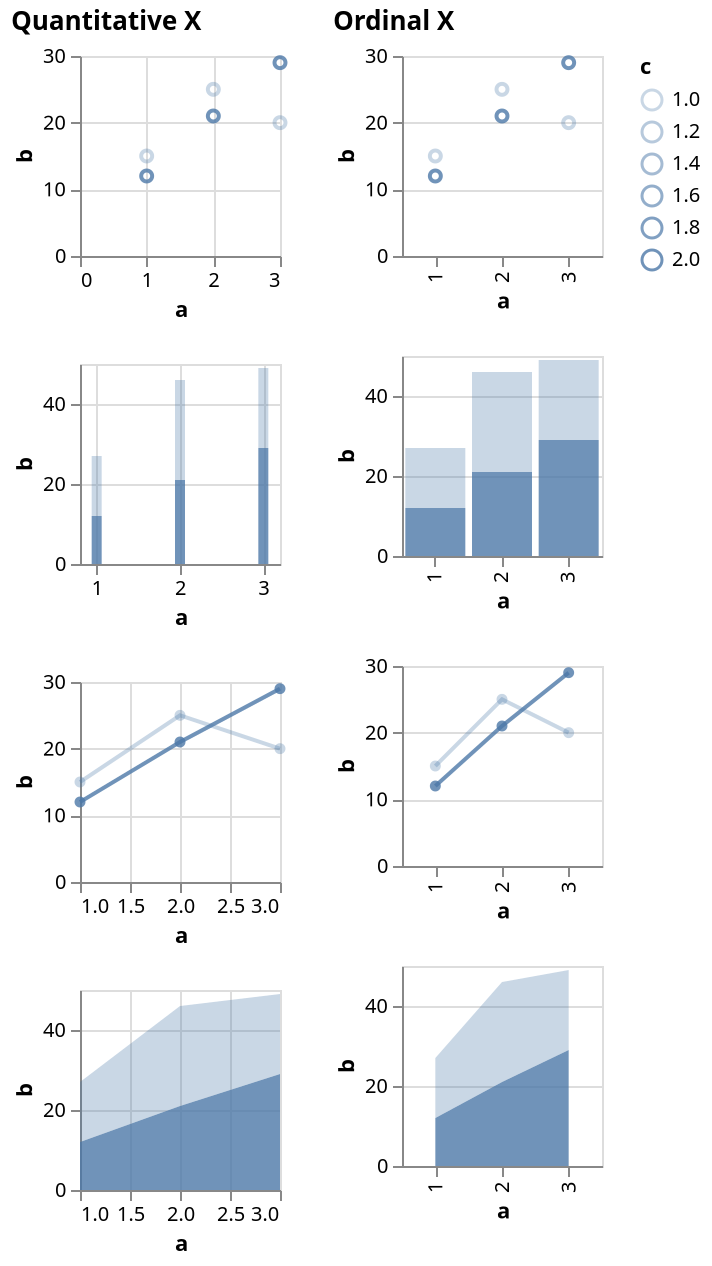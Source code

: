 {
  "$schema": "https://vega.github.io/schema/vega/v5.json",
  "description": "Testing invalid",
  "background": "white",
  "padding": 5,
  "data": [
    {
      "name": "source_0",
      "values": [
        {"a": 1, "b": 15, "c": 1},
        {"a": 2, "b": 25, "c": 1},
        {"a": 3, "b": 20, "c": 1},
        {"a": 1, "b": 12, "c": 2},
        {"a": 2, "b": 21, "c": 2},
        {"a": 3, "b": 29, "c": 2},
        {"a": 1, "b": 8, "c": null},
        {"a": 2, "b": 31, "c": null},
        {"a": 3, "b": 49, "c": null}
      ]
    },
    {
      "name": "data_0",
      "source": "source_0",
      "transform": [
        {"type": "formula", "expr": "toNumber(datum[\"a\"])", "as": "a"}
      ]
    },
    {
      "name": "data_1",
      "source": "data_0",
      "transform": [
        {
          "type": "filter",
          "expr": "isValid(datum[\"a\"]) && isFinite(+datum[\"a\"]) && isValid(datum[\"b\"]) && isFinite(+datum[\"b\"]) && isValid(datum[\"c\"]) && isFinite(+datum[\"c\"])"
        }
      ]
    },
    {
      "name": "data_2",
      "source": "data_0",
      "transform": [
        {
          "type": "stack",
          "groupby": ["a"],
          "field": "b",
          "sort": {"field": ["c"], "order": ["descending"]},
          "as": ["b_start", "b_end"],
          "offset": "zero"
        },
        {
          "type": "filter",
          "expr": "isValid(datum[\"a\"]) && isFinite(+datum[\"a\"]) && isValid(datum[\"b\"]) && isFinite(+datum[\"b\"]) && isValid(datum[\"c\"]) && isFinite(+datum[\"c\"])"
        }
      ]
    },
    {
      "name": "data_3",
      "source": "data_0",
      "transform": [
        {
          "type": "impute",
          "field": "b",
          "groupby": ["c"],
          "key": "a",
          "method": "value",
          "value": 0
        },
        {
          "type": "stack",
          "groupby": ["a"],
          "field": "b",
          "sort": {"field": ["c"], "order": ["descending"]},
          "as": ["b_start", "b_end"],
          "offset": "zero"
        },
        {
          "type": "filter",
          "expr": "isValid(datum[\"a\"]) && isFinite(+datum[\"a\"]) && isValid(datum[\"b\"]) && isFinite(+datum[\"b\"]) && isValid(datum[\"c\"]) && isFinite(+datum[\"c\"])"
        }
      ]
    },
    {
      "name": "data_4",
      "source": "data_0",
      "transform": [
        {
          "type": "filter",
          "expr": "isValid(datum[\"b\"]) && isFinite(+datum[\"b\"]) && isValid(datum[\"c\"]) && isFinite(+datum[\"c\"])"
        }
      ]
    },
    {
      "name": "data_5",
      "source": "data_0",
      "transform": [
        {
          "type": "stack",
          "groupby": ["a"],
          "field": "b",
          "sort": {"field": ["c"], "order": ["descending"]},
          "as": ["b_start", "b_end"],
          "offset": "zero"
        },
        {
          "type": "filter",
          "expr": "isValid(datum[\"b\"]) && isFinite(+datum[\"b\"]) && isValid(datum[\"c\"]) && isFinite(+datum[\"c\"])"
        }
      ]
    },
    {
      "name": "data_6",
      "source": "data_0",
      "transform": [
        {
          "type": "impute",
          "field": "b",
          "groupby": ["c"],
          "key": "a",
          "method": "value",
          "value": 0
        },
        {
          "type": "stack",
          "groupby": ["a"],
          "field": "b",
          "sort": {"field": ["c"], "order": ["descending"]},
          "as": ["b_start", "b_end"],
          "offset": "zero"
        },
        {
          "type": "filter",
          "expr": "isValid(datum[\"b\"]) && isFinite(+datum[\"b\"]) && isValid(datum[\"c\"]) && isFinite(+datum[\"c\"])"
        }
      ]
    }
  ],
  "signals": [
    {"name": "childWidth", "value": 100},
    {"name": "concat_0_childHeight", "value": 100},
    {"name": "concat_1_childHeight", "value": 100}
  ],
  "layout": {"padding": 20, "bounds": "full", "align": "each"},
  "marks": [
    {
      "type": "group",
      "name": "concat_0_group",
      "title": {"text": "Quantitative X", "anchor": "start"},
      "layout": {
        "padding": 20,
        "columns": 1,
        "bounds": "full",
        "align": "each"
      },
      "marks": [
        {
          "type": "group",
          "name": "concat_0_concat_0_group",
          "style": "cell",
          "encode": {
            "update": {
              "width": {"signal": "childWidth"},
              "height": {"signal": "concat_0_childHeight"}
            }
          },
          "marks": [
            {
              "name": "concat_0_concat_0_marks",
              "type": "symbol",
              "style": ["point"],
              "from": {"data": "data_1"},
              "encode": {
                "update": {
                  "opacity": {"scale": "opacity", "field": "c"},
                  "fill": {"value": "transparent"},
                  "stroke": {"value": "#4c78a8"},
                  "tooltip": {
                    "signal": "{\"a\": !isValid(datum[\"a\"]) || !isFinite(+datum[\"a\"]) ? \"\" + datum[\"a\"] : format(datum[\"a\"], \"\"), \"b\": !isValid(datum[\"b\"]) || !isFinite(+datum[\"b\"]) ? \"\" + datum[\"b\"] : format(datum[\"b\"], \"\"), \"c\": !isValid(datum[\"c\"]) || !isFinite(+datum[\"c\"]) ? \"\" + datum[\"c\"] : format(datum[\"c\"], \"\")}"
                  },
                  "ariaRoleDescription": {"value": "point"},
                  "description": {
                    "signal": "\"a: \" + (!isValid(datum[\"a\"]) || !isFinite(+datum[\"a\"]) ? \"\" + datum[\"a\"] : format(datum[\"a\"], \"\")) + \"; b: \" + (!isValid(datum[\"b\"]) || !isFinite(+datum[\"b\"]) ? \"\" + datum[\"b\"] : format(datum[\"b\"], \"\")) + \"; c: \" + (!isValid(datum[\"c\"]) || !isFinite(+datum[\"c\"]) ? \"\" + datum[\"c\"] : format(datum[\"c\"], \"\"))"
                  },
                  "x": {"scale": "concat_0_concat_0_x", "field": "a"},
                  "y": {"scale": "concat_0_concat_0_y", "field": "b"}
                }
              }
            }
          ],
          "axes": [
            {
              "scale": "concat_0_concat_0_x",
              "orient": "bottom",
              "gridScale": "concat_0_concat_0_y",
              "grid": true,
              "tickCount": {"signal": "ceil(childWidth/40)"},
              "domain": false,
              "labels": false,
              "aria": false,
              "maxExtent": 0,
              "minExtent": 0,
              "ticks": false,
              "zindex": 0
            },
            {
              "scale": "concat_0_concat_0_y",
              "orient": "left",
              "gridScale": "concat_0_concat_0_x",
              "grid": true,
              "tickCount": {"signal": "ceil(concat_0_childHeight/40)"},
              "domain": false,
              "labels": false,
              "aria": false,
              "maxExtent": 0,
              "minExtent": 0,
              "ticks": false,
              "zindex": 0
            },
            {
              "scale": "concat_0_concat_0_x",
              "orient": "bottom",
              "grid": false,
              "title": "a",
              "labelFlush": true,
              "labelOverlap": true,
              "tickCount": {"signal": "ceil(childWidth/40)"},
              "zindex": 0
            },
            {
              "scale": "concat_0_concat_0_y",
              "orient": "left",
              "grid": false,
              "title": "b",
              "labelOverlap": true,
              "tickCount": {"signal": "ceil(concat_0_childHeight/40)"},
              "zindex": 0
            }
          ]
        },
        {
          "type": "group",
          "name": "concat_0_concat_1_group",
          "style": "cell",
          "encode": {
            "update": {
              "width": {"signal": "childWidth"},
              "height": {"signal": "concat_0_childHeight"}
            }
          },
          "marks": [
            {
              "name": "concat_0_concat_1_marks",
              "type": "rect",
              "style": ["bar"],
              "from": {"data": "data_2"},
              "encode": {
                "update": {
                  "fill": {"value": "#4c78a8"},
                  "opacity": {"scale": "opacity", "field": "c"},
                  "tooltip": {
                    "signal": "{\"a\": !isValid(datum[\"a\"]) || !isFinite(+datum[\"a\"]) ? \"\" + datum[\"a\"] : format(datum[\"a\"], \"\"), \"b\": !isValid(datum[\"b\"]) || !isFinite(+datum[\"b\"]) ? \"\" + datum[\"b\"] : format(datum[\"b\"], \"\"), \"c\": !isValid(datum[\"c\"]) || !isFinite(+datum[\"c\"]) ? \"\" + datum[\"c\"] : format(datum[\"c\"], \"\")}"
                  },
                  "ariaRoleDescription": {"value": "bar"},
                  "description": {
                    "signal": "\"a: \" + (!isValid(datum[\"a\"]) || !isFinite(+datum[\"a\"]) ? \"\" + datum[\"a\"] : format(datum[\"a\"], \"\")) + \"; b: \" + (!isValid(datum[\"b\"]) || !isFinite(+datum[\"b\"]) ? \"\" + datum[\"b\"] : format(datum[\"b\"], \"\")) + \"; c: \" + (!isValid(datum[\"c\"]) || !isFinite(+datum[\"c\"]) ? \"\" + datum[\"c\"] : format(datum[\"c\"], \"\"))"
                  },
                  "xc": {"scale": "concat_0_concat_1_x", "field": "a"},
                  "width": {"value": 5},
                  "y": {"scale": "concat_0_concat_1_y", "field": "b_end"},
                  "y2": {"scale": "concat_0_concat_1_y", "field": "b_start"}
                }
              }
            }
          ],
          "axes": [
            {
              "scale": "concat_0_concat_1_x",
              "orient": "bottom",
              "gridScale": "concat_0_concat_1_y",
              "grid": true,
              "tickCount": {"signal": "ceil(childWidth/40)"},
              "domain": false,
              "labels": false,
              "aria": false,
              "maxExtent": 0,
              "minExtent": 0,
              "ticks": false,
              "zindex": 0
            },
            {
              "scale": "concat_0_concat_1_y",
              "orient": "left",
              "gridScale": "concat_0_concat_1_x",
              "grid": true,
              "tickCount": {"signal": "ceil(concat_0_childHeight/40)"},
              "domain": false,
              "labels": false,
              "aria": false,
              "maxExtent": 0,
              "minExtent": 0,
              "ticks": false,
              "zindex": 0
            },
            {
              "scale": "concat_0_concat_1_x",
              "orient": "bottom",
              "grid": false,
              "title": "a",
              "labelFlush": true,
              "labelOverlap": true,
              "tickCount": {"signal": "ceil(childWidth/40)"},
              "zindex": 0
            },
            {
              "scale": "concat_0_concat_1_y",
              "orient": "left",
              "grid": false,
              "title": "b",
              "labelOverlap": true,
              "tickCount": {"signal": "ceil(concat_0_childHeight/40)"},
              "zindex": 0
            }
          ]
        },
        {
          "type": "group",
          "name": "concat_0_concat_2_group",
          "style": "cell",
          "encode": {
            "update": {
              "width": {"signal": "childWidth"},
              "height": {"signal": "concat_0_childHeight"}
            }
          },
          "marks": [
            {
              "name": "concat_0_concat_2_layer_0_pathgroup",
              "type": "group",
              "from": {
                "facet": {
                  "name": "faceted_path_concat_0_concat_2_layer_0_main",
                  "data": "data_1",
                  "groupby": ["c"]
                }
              },
              "encode": {
                "update": {
                  "width": {"field": {"group": "width"}},
                  "height": {"field": {"group": "height"}}
                }
              },
              "marks": [
                {
                  "name": "concat_0_concat_2_layer_0_marks",
                  "type": "line",
                  "style": ["line"],
                  "sort": {"field": "x"},
                  "from": {
                    "data": "faceted_path_concat_0_concat_2_layer_0_main"
                  },
                  "encode": {
                    "update": {
                      "stroke": {"value": "#4c78a8"},
                      "opacity": {"scale": "opacity", "field": "c"},
                      "tooltip": {
                        "signal": "{\"a\": !isValid(datum[\"a\"]) || !isFinite(+datum[\"a\"]) ? \"\" + datum[\"a\"] : format(datum[\"a\"], \"\"), \"b\": !isValid(datum[\"b\"]) || !isFinite(+datum[\"b\"]) ? \"\" + datum[\"b\"] : format(datum[\"b\"], \"\"), \"c\": !isValid(datum[\"c\"]) || !isFinite(+datum[\"c\"]) ? \"\" + datum[\"c\"] : format(datum[\"c\"], \"\")}"
                      },
                      "description": {
                        "signal": "\"a: \" + (!isValid(datum[\"a\"]) || !isFinite(+datum[\"a\"]) ? \"\" + datum[\"a\"] : format(datum[\"a\"], \"\")) + \"; b: \" + (!isValid(datum[\"b\"]) || !isFinite(+datum[\"b\"]) ? \"\" + datum[\"b\"] : format(datum[\"b\"], \"\")) + \"; c: \" + (!isValid(datum[\"c\"]) || !isFinite(+datum[\"c\"]) ? \"\" + datum[\"c\"] : format(datum[\"c\"], \"\"))"
                      },
                      "x": {"scale": "concat_0_concat_2_x", "field": "a"},
                      "y": {"scale": "concat_0_concat_2_y", "field": "b"}
                    }
                  }
                }
              ]
            },
            {
              "name": "concat_0_concat_2_layer_1_marks",
              "type": "symbol",
              "style": ["point"],
              "from": {"data": "data_1"},
              "encode": {
                "update": {
                  "opacity": {"scale": "opacity", "field": "c"},
                  "fill": {"value": "#4c78a8"},
                  "tooltip": {
                    "signal": "{\"a\": !isValid(datum[\"a\"]) || !isFinite(+datum[\"a\"]) ? \"\" + datum[\"a\"] : format(datum[\"a\"], \"\"), \"b\": !isValid(datum[\"b\"]) || !isFinite(+datum[\"b\"]) ? \"\" + datum[\"b\"] : format(datum[\"b\"], \"\"), \"c\": !isValid(datum[\"c\"]) || !isFinite(+datum[\"c\"]) ? \"\" + datum[\"c\"] : format(datum[\"c\"], \"\")}"
                  },
                  "ariaRoleDescription": {"value": "point"},
                  "description": {
                    "signal": "\"a: \" + (!isValid(datum[\"a\"]) || !isFinite(+datum[\"a\"]) ? \"\" + datum[\"a\"] : format(datum[\"a\"], \"\")) + \"; b: \" + (!isValid(datum[\"b\"]) || !isFinite(+datum[\"b\"]) ? \"\" + datum[\"b\"] : format(datum[\"b\"], \"\")) + \"; c: \" + (!isValid(datum[\"c\"]) || !isFinite(+datum[\"c\"]) ? \"\" + datum[\"c\"] : format(datum[\"c\"], \"\"))"
                  },
                  "x": {"scale": "concat_0_concat_2_x", "field": "a"},
                  "y": {"scale": "concat_0_concat_2_y", "field": "b"}
                }
              }
            }
          ],
          "axes": [
            {
              "scale": "concat_0_concat_2_x",
              "orient": "bottom",
              "gridScale": "concat_0_concat_2_y",
              "grid": true,
              "tickCount": {"signal": "ceil(childWidth/40)"},
              "domain": false,
              "labels": false,
              "aria": false,
              "maxExtent": 0,
              "minExtent": 0,
              "ticks": false,
              "zindex": 0
            },
            {
              "scale": "concat_0_concat_2_y",
              "orient": "left",
              "gridScale": "concat_0_concat_2_x",
              "grid": true,
              "tickCount": {"signal": "ceil(concat_0_childHeight/40)"},
              "domain": false,
              "labels": false,
              "aria": false,
              "maxExtent": 0,
              "minExtent": 0,
              "ticks": false,
              "zindex": 0
            },
            {
              "scale": "concat_0_concat_2_x",
              "orient": "bottom",
              "grid": false,
              "title": "a",
              "labelFlush": true,
              "labelOverlap": true,
              "tickCount": {"signal": "ceil(childWidth/40)"},
              "zindex": 0
            },
            {
              "scale": "concat_0_concat_2_y",
              "orient": "left",
              "grid": false,
              "title": "b",
              "labelOverlap": true,
              "tickCount": {"signal": "ceil(concat_0_childHeight/40)"},
              "zindex": 0
            }
          ]
        },
        {
          "type": "group",
          "name": "concat_0_concat_3_group",
          "style": "cell",
          "encode": {
            "update": {
              "width": {"signal": "childWidth"},
              "height": {"signal": "concat_0_childHeight"}
            }
          },
          "marks": [
            {
              "name": "concat_0_concat_3_pathgroup",
              "type": "group",
              "from": {
                "facet": {
                  "name": "faceted_path_concat_0_concat_3_main",
                  "data": "data_3",
                  "groupby": ["c"]
                }
              },
              "encode": {
                "update": {
                  "width": {"field": {"group": "width"}},
                  "height": {"field": {"group": "height"}}
                }
              },
              "marks": [
                {
                  "name": "concat_0_concat_3_marks",
                  "type": "area",
                  "style": ["area"],
                  "sort": {"field": "x"},
                  "from": {"data": "faceted_path_concat_0_concat_3_main"},
                  "encode": {
                    "update": {
                      "orient": {"value": "vertical"},
                      "fill": {"value": "#4c78a8"},
                      "opacity": {"scale": "opacity", "field": "c"},
                      "tooltip": {
                        "signal": "{\"a\": !isValid(datum[\"a\"]) || !isFinite(+datum[\"a\"]) ? \"\" + datum[\"a\"] : format(datum[\"a\"], \"\"), \"b\": !isValid(datum[\"b\"]) || !isFinite(+datum[\"b\"]) ? \"\" + datum[\"b\"] : format(datum[\"b\"], \"\"), \"c\": !isValid(datum[\"c\"]) || !isFinite(+datum[\"c\"]) ? \"\" + datum[\"c\"] : format(datum[\"c\"], \"\")}"
                      },
                      "description": {
                        "signal": "\"a: \" + (!isValid(datum[\"a\"]) || !isFinite(+datum[\"a\"]) ? \"\" + datum[\"a\"] : format(datum[\"a\"], \"\")) + \"; b: \" + (!isValid(datum[\"b\"]) || !isFinite(+datum[\"b\"]) ? \"\" + datum[\"b\"] : format(datum[\"b\"], \"\")) + \"; c: \" + (!isValid(datum[\"c\"]) || !isFinite(+datum[\"c\"]) ? \"\" + datum[\"c\"] : format(datum[\"c\"], \"\"))"
                      },
                      "x": {"scale": "concat_0_concat_3_x", "field": "a"},
                      "y": {"scale": "concat_0_concat_3_y", "field": "b_end"},
                      "y2": {"scale": "concat_0_concat_3_y", "field": "b_start"}
                    }
                  }
                }
              ]
            }
          ],
          "axes": [
            {
              "scale": "concat_0_concat_3_x",
              "orient": "bottom",
              "gridScale": "concat_0_concat_3_y",
              "grid": true,
              "tickCount": {"signal": "ceil(childWidth/40)"},
              "domain": false,
              "labels": false,
              "aria": false,
              "maxExtent": 0,
              "minExtent": 0,
              "ticks": false,
              "zindex": 0
            },
            {
              "scale": "concat_0_concat_3_y",
              "orient": "left",
              "gridScale": "concat_0_concat_3_x",
              "grid": true,
              "tickCount": {"signal": "ceil(concat_0_childHeight/40)"},
              "domain": false,
              "labels": false,
              "aria": false,
              "maxExtent": 0,
              "minExtent": 0,
              "ticks": false,
              "zindex": 0
            },
            {
              "scale": "concat_0_concat_3_x",
              "orient": "bottom",
              "grid": false,
              "title": "a",
              "labelFlush": true,
              "labelOverlap": true,
              "tickCount": {"signal": "ceil(childWidth/40)"},
              "zindex": 0
            },
            {
              "scale": "concat_0_concat_3_y",
              "orient": "left",
              "grid": false,
              "title": "b",
              "labelOverlap": true,
              "tickCount": {"signal": "ceil(concat_0_childHeight/40)"},
              "zindex": 0
            }
          ]
        }
      ]
    },
    {
      "type": "group",
      "name": "concat_1_group",
      "title": {"text": "Ordinal X", "anchor": "start"},
      "layout": {
        "padding": 20,
        "columns": 1,
        "bounds": "full",
        "align": "each"
      },
      "marks": [
        {
          "type": "group",
          "name": "concat_1_concat_0_group",
          "style": "cell",
          "encode": {
            "update": {
              "width": {"signal": "childWidth"},
              "height": {"signal": "concat_1_childHeight"}
            }
          },
          "marks": [
            {
              "name": "concat_1_concat_0_marks",
              "type": "symbol",
              "style": ["point"],
              "from": {"data": "data_4"},
              "encode": {
                "update": {
                  "opacity": {"scale": "opacity", "field": "c"},
                  "fill": {"value": "transparent"},
                  "stroke": {"value": "#4c78a8"},
                  "tooltip": {
                    "signal": "{\"a\": \"\" + datum[\"a\"], \"b\": !isValid(datum[\"b\"]) || !isFinite(+datum[\"b\"]) ? \"\" + datum[\"b\"] : format(datum[\"b\"], \"\"), \"c\": !isValid(datum[\"c\"]) || !isFinite(+datum[\"c\"]) ? \"\" + datum[\"c\"] : format(datum[\"c\"], \"\")}"
                  },
                  "ariaRoleDescription": {"value": "point"},
                  "description": {
                    "signal": "\"a: \" + (\"\" + datum[\"a\"]) + \"; b: \" + (!isValid(datum[\"b\"]) || !isFinite(+datum[\"b\"]) ? \"\" + datum[\"b\"] : format(datum[\"b\"], \"\")) + \"; c: \" + (!isValid(datum[\"c\"]) || !isFinite(+datum[\"c\"]) ? \"\" + datum[\"c\"] : format(datum[\"c\"], \"\"))"
                  },
                  "x": {"scale": "concat_1_concat_0_x", "field": "a"},
                  "y": {"scale": "concat_1_concat_0_y", "field": "b"}
                }
              }
            }
          ],
          "axes": [
            {
              "scale": "concat_1_concat_0_y",
              "orient": "left",
              "gridScale": "concat_1_concat_0_x",
              "grid": true,
              "tickCount": {"signal": "ceil(concat_1_childHeight/40)"},
              "domain": false,
              "labels": false,
              "aria": false,
              "maxExtent": 0,
              "minExtent": 0,
              "ticks": false,
              "zindex": 0
            },
            {
              "scale": "concat_1_concat_0_x",
              "orient": "bottom",
              "grid": false,
              "title": "a",
              "labelAlign": "right",
              "labelAngle": 270,
              "labelBaseline": "middle",
              "zindex": 0
            },
            {
              "scale": "concat_1_concat_0_y",
              "orient": "left",
              "grid": false,
              "title": "b",
              "labelOverlap": true,
              "tickCount": {"signal": "ceil(concat_1_childHeight/40)"},
              "zindex": 0
            }
          ]
        },
        {
          "type": "group",
          "name": "concat_1_concat_1_group",
          "style": "cell",
          "encode": {
            "update": {
              "width": {"signal": "childWidth"},
              "height": {"signal": "concat_1_childHeight"}
            }
          },
          "marks": [
            {
              "name": "concat_1_concat_1_marks",
              "type": "rect",
              "style": ["bar"],
              "from": {"data": "data_5"},
              "encode": {
                "update": {
                  "fill": {"value": "#4c78a8"},
                  "opacity": {"scale": "opacity", "field": "c"},
                  "tooltip": {
                    "signal": "{\"a\": \"\" + datum[\"a\"], \"b\": !isValid(datum[\"b\"]) || !isFinite(+datum[\"b\"]) ? \"\" + datum[\"b\"] : format(datum[\"b\"], \"\"), \"c\": !isValid(datum[\"c\"]) || !isFinite(+datum[\"c\"]) ? \"\" + datum[\"c\"] : format(datum[\"c\"], \"\")}"
                  },
                  "ariaRoleDescription": {"value": "bar"},
                  "description": {
                    "signal": "\"a: \" + (\"\" + datum[\"a\"]) + \"; b: \" + (!isValid(datum[\"b\"]) || !isFinite(+datum[\"b\"]) ? \"\" + datum[\"b\"] : format(datum[\"b\"], \"\")) + \"; c: \" + (!isValid(datum[\"c\"]) || !isFinite(+datum[\"c\"]) ? \"\" + datum[\"c\"] : format(datum[\"c\"], \"\"))"
                  },
                  "x": {"scale": "concat_1_concat_1_x", "field": "a"},
                  "width": {
                    "signal": "max(0.25, bandwidth('concat_1_concat_1_x'))"
                  },
                  "y": {"scale": "concat_1_concat_1_y", "field": "b_end"},
                  "y2": {"scale": "concat_1_concat_1_y", "field": "b_start"}
                }
              }
            }
          ],
          "axes": [
            {
              "scale": "concat_1_concat_1_y",
              "orient": "left",
              "gridScale": "concat_1_concat_1_x",
              "grid": true,
              "tickCount": {"signal": "ceil(concat_1_childHeight/40)"},
              "domain": false,
              "labels": false,
              "aria": false,
              "maxExtent": 0,
              "minExtent": 0,
              "ticks": false,
              "zindex": 0
            },
            {
              "scale": "concat_1_concat_1_x",
              "orient": "bottom",
              "grid": false,
              "title": "a",
              "labelAlign": "right",
              "labelAngle": 270,
              "labelBaseline": "middle",
              "zindex": 0
            },
            {
              "scale": "concat_1_concat_1_y",
              "orient": "left",
              "grid": false,
              "title": "b",
              "labelOverlap": true,
              "tickCount": {"signal": "ceil(concat_1_childHeight/40)"},
              "zindex": 0
            }
          ]
        },
        {
          "type": "group",
          "name": "concat_1_concat_2_group",
          "style": "cell",
          "encode": {
            "update": {
              "width": {"signal": "childWidth"},
              "height": {"signal": "concat_1_childHeight"}
            }
          },
          "marks": [
            {
              "name": "concat_1_concat_2_layer_0_pathgroup",
              "type": "group",
              "from": {
                "facet": {
                  "name": "faceted_path_concat_1_concat_2_layer_0_main",
                  "data": "data_4",
                  "groupby": ["c"]
                }
              },
              "encode": {
                "update": {
                  "width": {"field": {"group": "width"}},
                  "height": {"field": {"group": "height"}}
                }
              },
              "marks": [
                {
                  "name": "concat_1_concat_2_layer_0_marks",
                  "type": "line",
                  "style": ["line"],
                  "sort": {"field": "x"},
                  "from": {
                    "data": "faceted_path_concat_1_concat_2_layer_0_main"
                  },
                  "encode": {
                    "update": {
                      "stroke": {"value": "#4c78a8"},
                      "opacity": {"scale": "opacity", "field": "c"},
                      "tooltip": {
                        "signal": "{\"a\": \"\" + datum[\"a\"], \"b\": !isValid(datum[\"b\"]) || !isFinite(+datum[\"b\"]) ? \"\" + datum[\"b\"] : format(datum[\"b\"], \"\"), \"c\": !isValid(datum[\"c\"]) || !isFinite(+datum[\"c\"]) ? \"\" + datum[\"c\"] : format(datum[\"c\"], \"\")}"
                      },
                      "description": {
                        "signal": "\"a: \" + (\"\" + datum[\"a\"]) + \"; b: \" + (!isValid(datum[\"b\"]) || !isFinite(+datum[\"b\"]) ? \"\" + datum[\"b\"] : format(datum[\"b\"], \"\")) + \"; c: \" + (!isValid(datum[\"c\"]) || !isFinite(+datum[\"c\"]) ? \"\" + datum[\"c\"] : format(datum[\"c\"], \"\"))"
                      },
                      "x": {"scale": "concat_1_concat_2_x", "field": "a"},
                      "y": {"scale": "concat_1_concat_2_y", "field": "b"}
                    }
                  }
                }
              ]
            },
            {
              "name": "concat_1_concat_2_layer_1_marks",
              "type": "symbol",
              "style": ["point"],
              "from": {"data": "data_4"},
              "encode": {
                "update": {
                  "opacity": {"scale": "opacity", "field": "c"},
                  "fill": {"value": "#4c78a8"},
                  "tooltip": {
                    "signal": "{\"a\": \"\" + datum[\"a\"], \"b\": !isValid(datum[\"b\"]) || !isFinite(+datum[\"b\"]) ? \"\" + datum[\"b\"] : format(datum[\"b\"], \"\"), \"c\": !isValid(datum[\"c\"]) || !isFinite(+datum[\"c\"]) ? \"\" + datum[\"c\"] : format(datum[\"c\"], \"\")}"
                  },
                  "ariaRoleDescription": {"value": "point"},
                  "description": {
                    "signal": "\"a: \" + (\"\" + datum[\"a\"]) + \"; b: \" + (!isValid(datum[\"b\"]) || !isFinite(+datum[\"b\"]) ? \"\" + datum[\"b\"] : format(datum[\"b\"], \"\")) + \"; c: \" + (!isValid(datum[\"c\"]) || !isFinite(+datum[\"c\"]) ? \"\" + datum[\"c\"] : format(datum[\"c\"], \"\"))"
                  },
                  "x": {"scale": "concat_1_concat_2_x", "field": "a"},
                  "y": {"scale": "concat_1_concat_2_y", "field": "b"}
                }
              }
            }
          ],
          "axes": [
            {
              "scale": "concat_1_concat_2_y",
              "orient": "left",
              "gridScale": "concat_1_concat_2_x",
              "grid": true,
              "tickCount": {"signal": "ceil(concat_1_childHeight/40)"},
              "domain": false,
              "labels": false,
              "aria": false,
              "maxExtent": 0,
              "minExtent": 0,
              "ticks": false,
              "zindex": 0
            },
            {
              "scale": "concat_1_concat_2_x",
              "orient": "bottom",
              "grid": false,
              "title": "a",
              "labelAlign": "right",
              "labelAngle": 270,
              "labelBaseline": "middle",
              "zindex": 0
            },
            {
              "scale": "concat_1_concat_2_y",
              "orient": "left",
              "grid": false,
              "title": "b",
              "labelOverlap": true,
              "tickCount": {"signal": "ceil(concat_1_childHeight/40)"},
              "zindex": 0
            }
          ]
        },
        {
          "type": "group",
          "name": "concat_1_concat_3_group",
          "style": "cell",
          "encode": {
            "update": {
              "width": {"signal": "childWidth"},
              "height": {"signal": "concat_1_childHeight"}
            }
          },
          "marks": [
            {
              "name": "concat_1_concat_3_pathgroup",
              "type": "group",
              "from": {
                "facet": {
                  "name": "faceted_path_concat_1_concat_3_main",
                  "data": "data_6",
                  "groupby": ["c"]
                }
              },
              "encode": {
                "update": {
                  "width": {"field": {"group": "width"}},
                  "height": {"field": {"group": "height"}}
                }
              },
              "marks": [
                {
                  "name": "concat_1_concat_3_marks",
                  "type": "area",
                  "style": ["area"],
                  "sort": {"field": "x"},
                  "from": {"data": "faceted_path_concat_1_concat_3_main"},
                  "encode": {
                    "update": {
                      "orient": {"value": "vertical"},
                      "fill": {"value": "#4c78a8"},
                      "opacity": {"scale": "opacity", "field": "c"},
                      "tooltip": {
                        "signal": "{\"a\": \"\" + datum[\"a\"], \"b\": !isValid(datum[\"b\"]) || !isFinite(+datum[\"b\"]) ? \"\" + datum[\"b\"] : format(datum[\"b\"], \"\"), \"c\": !isValid(datum[\"c\"]) || !isFinite(+datum[\"c\"]) ? \"\" + datum[\"c\"] : format(datum[\"c\"], \"\")}"
                      },
                      "description": {
                        "signal": "\"a: \" + (\"\" + datum[\"a\"]) + \"; b: \" + (!isValid(datum[\"b\"]) || !isFinite(+datum[\"b\"]) ? \"\" + datum[\"b\"] : format(datum[\"b\"], \"\")) + \"; c: \" + (!isValid(datum[\"c\"]) || !isFinite(+datum[\"c\"]) ? \"\" + datum[\"c\"] : format(datum[\"c\"], \"\"))"
                      },
                      "x": {"scale": "concat_1_concat_3_x", "field": "a"},
                      "y": {"scale": "concat_1_concat_3_y", "field": "b_end"},
                      "y2": {"scale": "concat_1_concat_3_y", "field": "b_start"}
                    }
                  }
                }
              ]
            }
          ],
          "axes": [
            {
              "scale": "concat_1_concat_3_y",
              "orient": "left",
              "gridScale": "concat_1_concat_3_x",
              "grid": true,
              "tickCount": {"signal": "ceil(concat_1_childHeight/40)"},
              "domain": false,
              "labels": false,
              "aria": false,
              "maxExtent": 0,
              "minExtent": 0,
              "ticks": false,
              "zindex": 0
            },
            {
              "scale": "concat_1_concat_3_x",
              "orient": "bottom",
              "grid": false,
              "title": "a",
              "labelAlign": "right",
              "labelAngle": 270,
              "labelBaseline": "middle",
              "zindex": 0
            },
            {
              "scale": "concat_1_concat_3_y",
              "orient": "left",
              "grid": false,
              "title": "b",
              "labelOverlap": true,
              "tickCount": {"signal": "ceil(concat_1_childHeight/40)"},
              "zindex": 0
            }
          ]
        }
      ]
    }
  ],
  "scales": [
    {
      "name": "opacity",
      "type": "linear",
      "domain": {
        "fields": [
          {"data": "data_1", "field": "c"},
          {"data": "data_2", "field": "c"},
          {"data": "data_3", "field": "c"},
          {"data": "data_4", "field": "c"},
          {"data": "data_5", "field": "c"},
          {"data": "data_6", "field": "c"}
        ]
      },
      "range": [0.3, 0.8],
      "zero": false
    },
    {
      "name": "concat_0_concat_0_x",
      "type": "linear",
      "domain": {"data": "data_1", "field": "a"},
      "range": [0, {"signal": "childWidth"}],
      "nice": true,
      "zero": true
    },
    {
      "name": "concat_0_concat_0_y",
      "type": "linear",
      "domain": {"data": "data_1", "field": "b"},
      "range": [{"signal": "concat_0_childHeight"}, 0],
      "nice": true,
      "zero": true
    },
    {
      "name": "concat_0_concat_1_x",
      "type": "linear",
      "domain": {"data": "data_2", "field": "a"},
      "range": [0, {"signal": "childWidth"}],
      "nice": true,
      "zero": false,
      "padding": 5
    },
    {
      "name": "concat_0_concat_1_y",
      "type": "linear",
      "domain": {"data": "data_2", "fields": ["b_start", "b_end"]},
      "range": [{"signal": "concat_0_childHeight"}, 0],
      "nice": true,
      "zero": true
    },
    {
      "name": "concat_0_concat_2_x",
      "type": "linear",
      "domain": {"data": "data_1", "field": "a"},
      "range": [0, {"signal": "childWidth"}],
      "nice": true,
      "zero": false
    },
    {
      "name": "concat_0_concat_2_y",
      "type": "linear",
      "domain": {"data": "data_1", "field": "b"},
      "range": [{"signal": "concat_0_childHeight"}, 0],
      "nice": true,
      "zero": true
    },
    {
      "name": "concat_0_concat_3_x",
      "type": "linear",
      "domain": {"data": "data_3", "field": "a"},
      "range": [0, {"signal": "childWidth"}],
      "nice": true,
      "zero": false
    },
    {
      "name": "concat_0_concat_3_y",
      "type": "linear",
      "domain": {"data": "data_3", "fields": ["b_start", "b_end"]},
      "range": [{"signal": "concat_0_childHeight"}, 0],
      "nice": true,
      "zero": true
    },
    {
      "name": "concat_1_concat_0_x",
      "type": "point",
      "domain": {"data": "data_4", "field": "a", "sort": true},
      "range": [0, {"signal": "childWidth"}],
      "padding": 0.5
    },
    {
      "name": "concat_1_concat_0_y",
      "type": "linear",
      "domain": {"data": "data_4", "field": "b"},
      "range": [{"signal": "concat_1_childHeight"}, 0],
      "nice": true,
      "zero": true
    },
    {
      "name": "concat_1_concat_1_x",
      "type": "band",
      "domain": {"data": "data_5", "field": "a", "sort": true},
      "range": [0, {"signal": "childWidth"}],
      "paddingInner": 0.1,
      "paddingOuter": 0.05
    },
    {
      "name": "concat_1_concat_1_y",
      "type": "linear",
      "domain": {"data": "data_5", "fields": ["b_start", "b_end"]},
      "range": [{"signal": "concat_1_childHeight"}, 0],
      "nice": true,
      "zero": true
    },
    {
      "name": "concat_1_concat_2_x",
      "type": "point",
      "domain": {"data": "data_4", "field": "a", "sort": true},
      "range": [0, {"signal": "childWidth"}],
      "padding": 0.5
    },
    {
      "name": "concat_1_concat_2_y",
      "type": "linear",
      "domain": {"data": "data_4", "field": "b"},
      "range": [{"signal": "concat_1_childHeight"}, 0],
      "nice": true,
      "zero": true
    },
    {
      "name": "concat_1_concat_3_x",
      "type": "point",
      "domain": {"data": "data_6", "field": "a", "sort": true},
      "range": [0, {"signal": "childWidth"}],
      "padding": 0.5
    },
    {
      "name": "concat_1_concat_3_y",
      "type": "linear",
      "domain": {"data": "data_6", "fields": ["b_start", "b_end"]},
      "range": [{"signal": "concat_1_childHeight"}, 0],
      "nice": true,
      "zero": true
    }
  ],
  "legends": [
    {
      "opacity": "opacity",
      "symbolType": "circle",
      "title": "c",
      "encode": {
        "symbols": {
          "update": {
            "fill": {"value": "transparent"},
            "stroke": {"value": "#4c78a8"}
          }
        }
      }
    }
  ],
  "config": {"mark": {"tooltip": true}}
}
